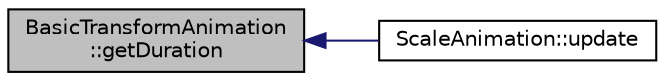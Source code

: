 digraph "BasicTransformAnimation::getDuration"
{
  edge [fontname="Helvetica",fontsize="10",labelfontname="Helvetica",labelfontsize="10"];
  node [fontname="Helvetica",fontsize="10",shape=record];
  rankdir="LR";
  Node1 [label="BasicTransformAnimation\l::getDuration",height=0.2,width=0.4,color="black", fillcolor="grey75", style="filled", fontcolor="black"];
  Node1 -> Node2 [dir="back",color="midnightblue",fontsize="10",style="solid",fontname="Helvetica"];
  Node2 [label="ScaleAnimation::update",height=0.2,width=0.4,color="black", fillcolor="white", style="filled",URL="$class_scale_animation.html#aaebd2e003860789ed140d42bd87e68bb"];
}
